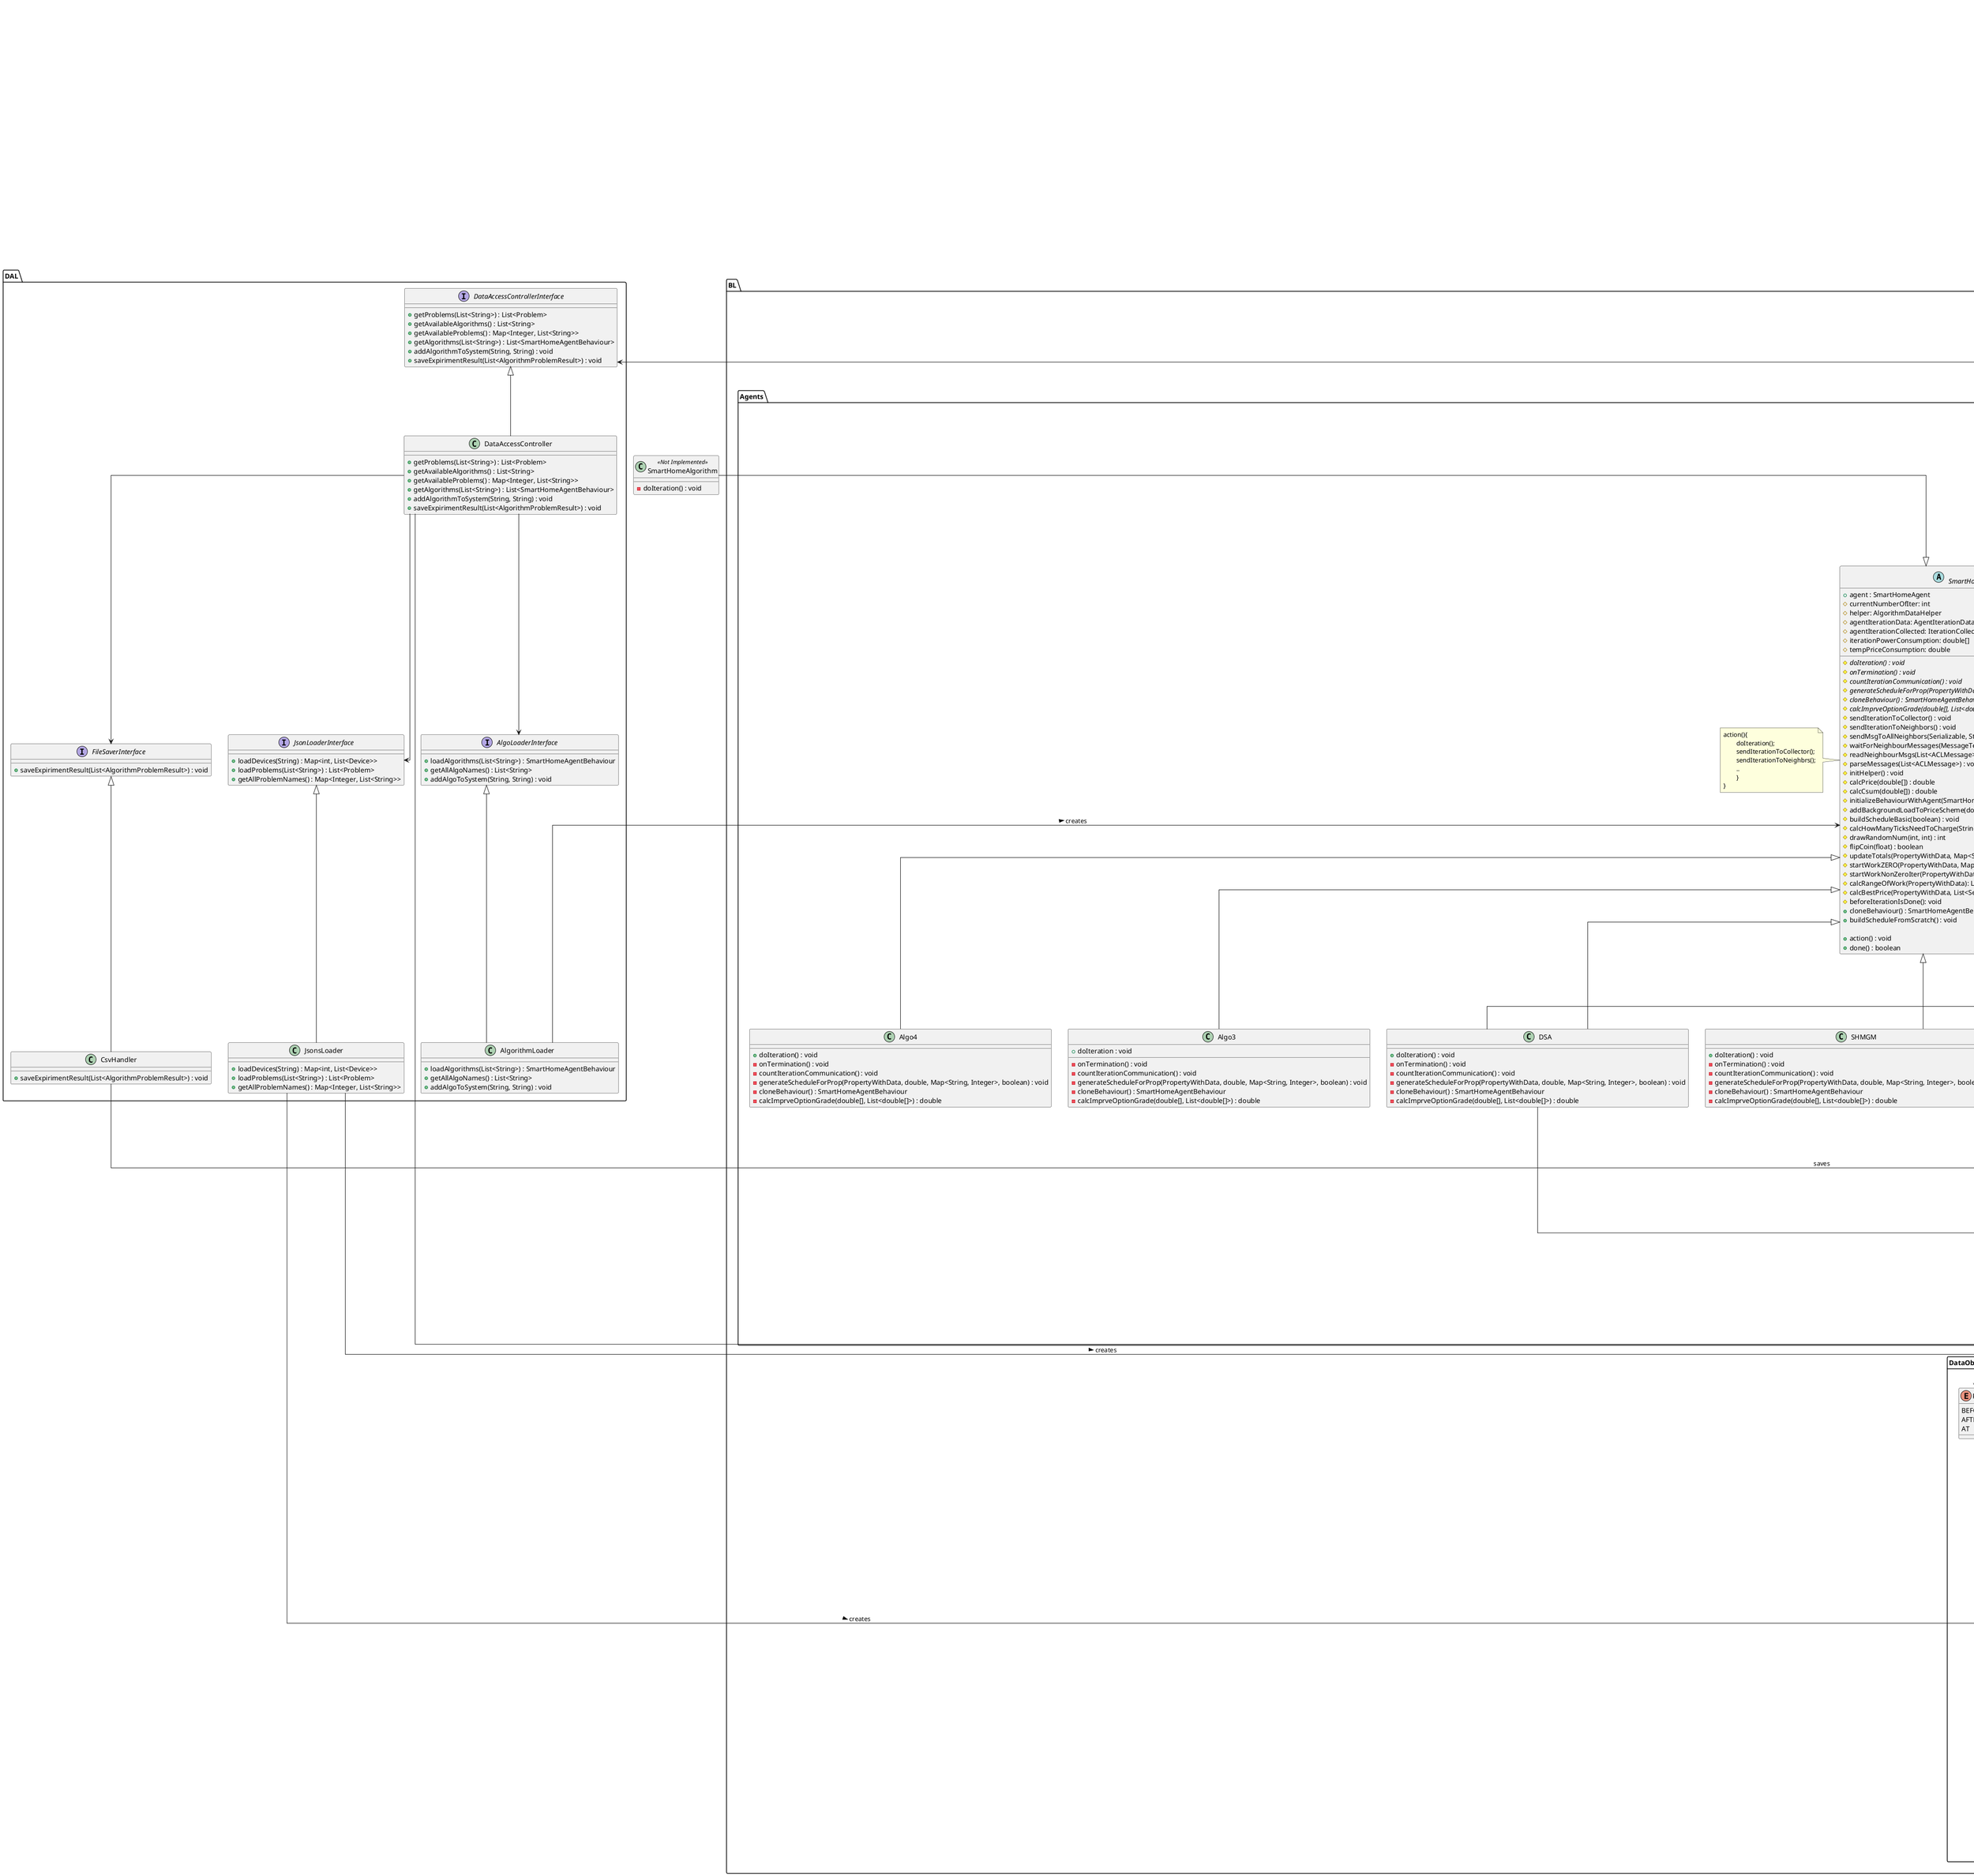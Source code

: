 @startuml
'skinparam classAttributeIconSize 0
'scale 1.5
'left to right direction
skinparam linetype ortho


package BL {

	package JADE <<External library>> {

		abstract class Agent <<Abstract, JADE>> {
		    {abstract} #Setup() : void
		    addBehaviour(Behaviour b) : void
		}

		abstract class Behaviour <<Abstract, JADE>>
		Behaviour -- Agent

		class DFAgentDescription
	}

	package DataObjects{
		
		together {
			class Device {
				+name : String
				+subtype : String
				+location : String
			}

			class Sensor {
				+currState : double
				+sensingProperties : List<String>
				+change(double) : void
			}

			class Actuator {
				+act(Map<Sensor, double>, Action) : void
			}
		}

		together {
			class Effect {
				+property : String
				+delta : double
			}

			class Action {
				+name : String
				+powerConsumption : double
			}
		}

		together {
			enum RelationType {
			EQ
			GEQ
			LEQ
			GT
			LT
			}

			enum Prefix {
				BEFORE
				AFTER
				AT
			}

			class Rule {
				+isActive : boolean
				+property : String
				+ruleValue : double
				+relationValue : double
			}
		}

		'agentdata and problem'
		together {
			class AgentData {
				+name : String
				+backgroundLoad : double[Problem.horizon]
				+priceSchema : double[Problem.horizon]
				+houseType : int
				+numOfIterations : int
				+priceScheme : double[]
				+granularity : int
			}

			class Problem {
				id : String
				allDevices : Map<Integer, List<Device>>
				horizon : int
				granularity : int
				priceScheme : double[horizon]
			}
		}

		Device <|- Sensor
		Device <|-- Actuator

		Actuator o-- Action
		Action o-- Effect

		Problem *-- AgentData
		AgentData o-- Sensor
		AgentData o-- Actuator
		AgentData -- AgentData
		AgentData o- Rule

		Prefix <-- Rule
		RelationType <-- Rule
		Rule o-- Device
	}

	package Agents {

		'helpers'
		together {
			class AlgorithmDataHelper {
				+totalPriceConsumption : double
				+DeviceToTicks : Map<Actuator, Map<Action, List<Integer>>>
				
				+allProperties : List<PropertyWithData>
				+buildNewPropertyData(Rule, boolean) : void
				+setActuatorsAndSensors() : void
				+getSubsets(List<Integer>, int) : List<Set<int>>
				+calcPriceSchemeForAllNeighbours() : void
				+calcTotalPowerConsumption(double, double[]) : double
				+calcAndSetTotalPowerConsumption(double) : void
				+calcTotalPowerConsumption(double) : double
				+checkForPassiveRules() : void
				+calcHowLongDeviceNeedToWork(PropertyWithData) : double
				+goBackToStartValues() : void
				+coneArray(double[]) : double[]
				+coneList(List) : List
			}

			class PropertyWithData {
				+name : String
				+min : double
				+max : double
				+targetValue : double
				+targetTick : double
				+deltaWhenWork : double
				+isPasiveOnly : boolean
				+powerConsumedInWork : double
				+deltaWhenWorkOffline : double
				+isLocation : boolean
				+relatedSensorsDelta : Map<String,Double>
				+relatedSensorsWhenWorkOfflineDelta : Map<String,Double>
				+calcAndUpdateCurrState(double, double, double[], boolean) : void
				+updateValueToSensor(double[], double, double, int, boolean) : double
			}
		}

		'agent'
		together {
			class SmartHomeAgent {
				+{static} SERVICE_TYPE : String
				+{static} SERVICE_NAME : String
				+numOfIterations : int
				+iterationNum : int
				+isZEROIteration : boolean
				+cSum : double
				+problemId : String
				+algoId : String

				#setup() : void
				#takeDown() : void
				addBehaviour(Behaviour) : void
			}


			abstract class SmartHomeAgentBehaviour <<Abstract>> {
				+agent : SmartHomeAgent
				#currentNumberOfIter: int
				#helper: AlgorithmDataHelper
				#agentIterationData: AgentIterationData
				#agentIterationCollected: IterationCollectedData
				#iterationPowerConsumption: double[]
				#tempPriceConsumption: double

				#{abstract} doIteration() : void
				#{abstract} onTermination() : void
				#{abstract} countIterationCommunication() : void
				#{abstract} generateScheduleForProp(PropertyWithData, double, Map<String, Integer>, boolean) : void
				#{abstract} cloneBehaviour() : SmartHomeAgentBehaviour
				#{abstract} calcImprveOptionGrade(double[], List<double[]>) : double
				#sendIterationToCollector() : void
				#sendIterationToNeighbors() : void
				#sendMsgToAllNeighbors(Serializable, String) : void
				#waitForNeighbourMessages(MessageTemplate) : List<ACLMessage>
				#readNeighbourMsgs(List<ACLMessage>) : void
				#parseMessages(List<ACLMessage>) : void
				#initHelper() : void
				#calcPrice(double[]) : double
				#calcCsum(double[]) : double
				#initializeBehaviourWithAgent(SmartHomeAgent) : void
				#addBackgroundLoadToPriceScheme(double[]) : void
				#buildScheduleBasic(boolean) : void
				#calcHowManyTicksNeedToCharge(String, double, double) : int
				#drawRandomNum(int, int) : int
				#flipCoin(float) : boolean
				#updateTotals(PropertyWithData, Map<String, Integer>, double): void
				#startWorkZERO(PropertyWithData, Map<String, Integer>, double): void
				#startWorkNonZeroIter(PropertyWithData, Map<String, Integer>, double): void
				#calcRangeOfWork(PropertyWithData): List<int>
				#calcBestPrice(PropertyWithData, List<Set<Integer>>): List<int>
				#beforeIterationIsDone(): void
				+cloneBehaviour() : SmartHomeAgentBehaviour
				+buildScheduleFromScratch() : void

				+action() : void
				+done() : boolean
			}
		}

		Note "action(){\n\tdoIteration();\n\tsendIterationToCollector();\n\tsendIterationToNeighbrs();\n\t..\n\t}\n}" as smabNote
		
		'algos:'
		together {
			class SHMGM {
				+doIteration() : void
				-onTermination() : void
				-countIterationCommunication() : void
				-generateScheduleForProp(PropertyWithData, double, Map<String, Integer>, boolean) : void
				-cloneBehaviour() : SmartHomeAgentBehaviour
				-calcImprveOptionGrade(double[], List<double[]>) : double
			}

			class DSA {
				+doIteration() : void
				-onTermination() : void
				-countIterationCommunication() : void
				-generateScheduleForProp(PropertyWithData, double, Map<String, Integer>, boolean) : void
				-cloneBehaviour() : SmartHomeAgentBehaviour
				-calcImprveOptionGrade(double[], List<double[]>) : double
			}

			class Algo3 {
				+doIteration : void
				-onTermination() : void
				-countIterationCommunication() : void
				-generateScheduleForProp(PropertyWithData, double, Map<String, Integer>, boolean) : void
				-cloneBehaviour() : SmartHomeAgentBehaviour
				-calcImprveOptionGrade(double[], List<double[]>) : double
			}

			class Algo4 {
				+doIteration() : void
				-onTermination() : void
				-countIterationCommunication() : void
				-generateScheduleForProp(PropertyWithData, double, Map<String, Integer>, boolean) : void
				-cloneBehaviour() : SmartHomeAgentBehaviour
				-calcImprveOptionGrade(double[], List<double[]>) : double
			}
		}


		Agent <|-- SmartHomeAgent
		SmartHomeAgentBehaviour --|> Behaviour
		SmartHomeAgent -- SmartHomeAgentBehaviour

		SmartHomeAgentBehaviour . smabNote

		Problem *-- Device

		SmartHomeAgentBehaviour <|-- SHMGM
		SmartHomeAgentBehaviour <|-- DSA
		SmartHomeAgentBehaviour <|-- Algo3
		SmartHomeAgentBehaviour <|-- Algo4

		DSA --> AlgorithmDataHelper
		DSA --> PropertyWithData

		AlgorithmDataHelper --> PropertyWithData
		AlgorithmDataHelper --> SmartHomeAgent
	}

	package IterationData {

		class AgentIterationData {
			+iterNum : int
			+agentName : String
			+price : double
			+powerConsumptionPerTick : double[]
		}

		class IterationCollectedData {
			+problemId : String
			+algorithm : String
			+neighborhood : Set<String>
			+epeak : double
			+messageSize: long
			+msgCount: int
		} 

		AgentIterationData <|-- IterationCollectedData
	}

	package DataCollection {

		class PowerConsumptionUtils <<Static>> {
			+{static} AE : double
			+{static} AC : double
			+{static} calculateCSum(List<double[]>, double[]) : double
			+{static} calculateTotalConsumptionWithPenalty(double, double[], double[], List<double[]>, double[]) : double
			+{static} calculateTotalConsumptionWithPenalty(double, List<double[]>) : double
		}

		'collecotrs'
		together {
			class DataCollector {
			    +numOfAgentsInProblems : Map<String, int>
			    +probAlgoToItAgentPrice : Map<ProblemAlgorithm, IterationAgentsPrice>
			    +probAlgoToResult : Map<ProblemAlgorithm, AlgorithmProblemResult>
			    +probToPriceScheme : Map<String, double[]>

			    +addData(IterationCollectedData) : void    
			}

			class DataCollectionCommunicator {
				+{static, final} SERVICE_TYPE : String
				+{static, final} SERVICE_NAME : String

				#setup() : void
				#takeDown() : void
			}

			class DataCollectionCommunicatorBehaviour {
			    +agent : DataCollectorCommunicator
				+action() : void
				+findAgents(String) : DFAgentDescription[]
			}
		}

		class StatisticsHandler {
			+getTotalPowerConsumption(): Map<String, List<Double>>
			+totalConsumption() : DefaultStatisticalCategoryDataset
			+lowestAgent() : DefaultStatisticalCategoryDataset
			+highestAgent() : DefaultStatisticalCategoryDataset
			+averageTime() : DefaultStatisticalCategoryDataset
			+messageSendPerIteration() : DefaultStatisticalCategoryDataset
			+messagesSize() : DefaultStatisticalCategoryDataset
			+{static} highestAgent(double[]) : double
		}

		class AlgorithmProblemResult {
			+problem : String
			+algorithm : String
			+avgPricePerIteration : Map<int, double>
			+iterationsTillBestPrice : int
			+bestGrade : double
			+lowestCostForAgentInBestIteration : double
			+lowestCostForAgentInBestIterationAgentName : String
			+highestCostForAgentInBestIteration : double
			+highestCostInForAgentBestIterationAgentName : String
		}

		DataCollector --o DataCollectionCommunicator
		DataCollector o-- IterationCollectedData
		DataCollectionCommunicatorBehaviour --|> Behaviour
		DataCollectionCommunicatorBehaviour --o DataCollectionCommunicator
		DataCollector --> StatisticsHandler
		
		DataCollector -> PowerConsumptionUtils
	}

	interface ExperimentBuilderInterface {
		+setNumOfIterations(int) : void
		+setAlgorithms(List<SmartHomeAgentBehaviour>) : void
		+setProblems(List<Problem>) : void
		+createExperiment() : Experiment
	}

	'experiment'
	together {
		class ExperimentBuilder {
			+setNumOfIterations(int) : void
			+setAlgorithms(List<SmartHomeAgentBehaviour>) : void
			+setProblems(List<Problem>) : void
			+createExperiment() : Experiment
		}

		interface ExperimentInterface {
			+runExperiment() : void
			+algorithmProblemComboRunEnded(AlgorithmProblemResult) : void
		}

		class Experiment {
			+{static} maximumIterations : int
			+numOfIterations : int
			+runExperiment() : void
			+algorithmProblemComboRunEnded(AlgorithmProblemResult) : void
		}

	}

	ExperimentInterface <|-- Experiment
	ExperimentBuilderInterface <|-- ExperimentBuilder

	ExperimentBuilder --> Experiment : creates
	Experiment o-- DataCollectionCommunicator
	Experiment *-- Problem
	SmartHomeAgent *- AgentData
	DataCollector --> AlgorithmProblemResult : creates
	DataCollectionCommunicator --> Experiment

	Experiment o-- AlgorithmProblemResult

	DataCollectionCommunicator "1" -- "1...*" SmartHomeAgentBehaviour
	DataCollectionCommunicator --> AgentIterationData
	DataCollector --> AgentIterationData
	DataCollectionCommunicatorBehaviour --> DFAgentDescription

	SmartHomeAgentBehaviour -> PowerConsumptionUtils
	SmartHomeAgent o- AgentIterationData

	PropertyWithData -> Actuator
	PropertyWithData --> Sensor
	PropertyWithData --> Prefix
	PropertyWithData --> RelationType
	AlgorithmDataHelper -> Actuator
	AlgorithmDataHelper --> Sensor
}

package PL {

	interface UiHandlerInterface {
		+notifyExperimentEnded(List<AlgorithmProblemResult>) : void
		+notifyError(String) : void
	}

	class UiHandler <<Observer>> {
		+notifyExperimentEnded(List<AlgorithmProblemResult>) : void
		+notifyError(String) : void
	}
	UiHandlerInterface <|-- UiHandler
}

package DAL {

    interface FileSaverInterface {
    	+saveExpirimentResult(List<AlgorithmProblemResult>) : void
    }

	class CsvHandler {
    	+saveExpirimentResult(List<AlgorithmProblemResult>) : void
	}

    interface JsonLoaderInterface {
        +loadDevices(String) : Map<int, List<Device>>
        +loadProblems(List<String>) : List<Problem>
        +getAllProblemNames() : Map<Integer, List<String>>
    }

	class JsonsLoader {
		+loadDevices(String) : Map<int, List<Device>>
        +loadProblems(List<String>) : List<Problem>
        +getAllProblemNames() : Map<Integer, List<String>>
	}

    interface AlgoLoaderInterface {
		+loadAlgorithms(List<String>) : SmartHomeAgentBehaviour
        +getAllAlgoNames() : List<String>
        +addAlgoToSystem(String, String) : void
    }

	class AlgorithmLoader {
		+loadAlgorithms(List<String>) : SmartHomeAgentBehaviour
        +getAllAlgoNames() : List<String>
        +addAlgoToSystem(String, String) : void
	}

    interface DataAccessControllerInterface {
        +getProblems(List<String>) : List<Problem>
        +getAvailableAlgorithms() : List<String>
        +getAvailableProblems() : Map<Integer, List<String>>
        +getAlgorithms(List<String>) : List<SmartHomeAgentBehaviour>
        +addAlgorithmToSystem(String, String) : void
        +saveExpirimentResult(List<AlgorithmProblemResult>) : void
    }

	class DataAccessController {
		+getProblems(List<String>) : List<Problem>
		+getAvailableAlgorithms() : List<String>
        +getAvailableProblems() : Map<Integer, List<String>>
		+getAlgorithms(List<String>) : List<SmartHomeAgentBehaviour>
		+addAlgorithmToSystem(String, String) : void
		+saveExpirimentResult(List<AlgorithmProblemResult>) : void
	}

	DataAccessController --> AlgoLoaderInterface
	DataAccessController --> JsonLoaderInterface
	DataAccessController --> FileSaverInterface

	JsonLoaderInterface <|-- JsonsLoader
	AlgoLoaderInterface <|-- AlgorithmLoader
	DataAccessControllerInterface <|-- DataAccessController
	FileSaverInterface <|-- CsvHandler
}

together {
	interface ServiceInterface {
		+addAlgorithmsToExperiment(List<String>, int) : void
		+addProblemsToExperiment(List<String>) : void
		+runExperimrent() : void
		' +stopExperiment() : void
		+getExperimentResults() : List<AlgorithmProblemResult>
	    +experimentEnded(List<AlgorithmProblemResult>) : void
	    +saveExperimentResults(List<AlgorithmProblemResult>) : void
	}

	class Service <<Observable>> {
		+setObserver(UiHandler) : void
		+addAlgorithmsToExperiment(List<SmartHomeAgentBehaviour>, int) : void
		+addProblemsToExperiment(List<Problem>) : void
		+runExperimrent() : void
		' +stopExperiment() : void
		+getExperimentResults() : List<AlgorithmProblemResult>
	    +experimentEnded(List<AlgorithmProblemResult>) : void
	    +experimentEndedWithError(Exception) : void
	    +saveExperimentResults(List<AlgorithmProblemResult>) : void
	}
}

ServiceInterface <|-- Service

class SmartHomeAlgorithm <<Not Implemented>> {
	-doIteration() : void
}

'**********out of package connections:************
Service --> ExperimentInterface
Experiment --> Service
Service --> AlgorithmProblemResult
Service --> ExperimentBuilderInterface

JsonsLoader --> Device : creates >
JsonsLoader -> Problem : creates >
AlgorithmLoader --> SmartHomeAgentBehaviour : creates >
DataAccessController --> Problem
DataCollectionCommunicator --|> Agent

ExperimentBuilder --> DataAccessControllerInterface

CsvHandler -> AlgorithmProblemResult : saves

SmartHomeAlgorithm --|> SmartHomeAgentBehaviour

UiHandler --> ServiceInterface
UiHandlerInterface <-- Service


@enduml